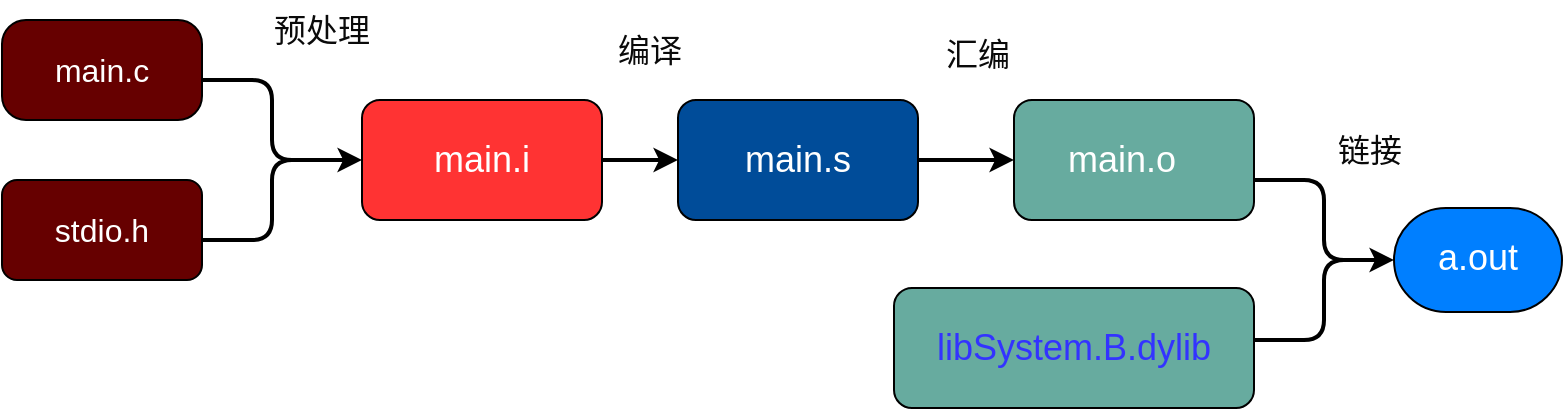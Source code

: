 <mxfile version="21.3.5" type="github">
  <diagram name="Page-1" id="c7558073-3199-34d8-9f00-42111426c3f3">
    <mxGraphModel dx="1050" dy="575" grid="0" gridSize="12" guides="1" tooltips="1" connect="1" arrows="1" fold="1" page="0" pageScale="1" pageWidth="826" pageHeight="1169" background="none" math="0" shadow="0">
      <root>
        <mxCell id="0" />
        <mxCell id="1" parent="0" />
        <mxCell id="cp0_-7KOc1A2dcjXhhcK-96" value="" style="rounded=1;whiteSpace=wrap;html=1;fillColor=#660000;arcSize=24;" vertex="1" parent="1">
          <mxGeometry x="70" y="250" width="100" height="50" as="geometry" />
        </mxCell>
        <mxCell id="cp0_-7KOc1A2dcjXhhcK-98" value="" style="rounded=1;whiteSpace=wrap;html=1;fillColor=#660000;" vertex="1" parent="1">
          <mxGeometry x="70" y="330" width="100" height="50" as="geometry" />
        </mxCell>
        <mxCell id="cp0_-7KOc1A2dcjXhhcK-99" value="&lt;font style=&quot;font-size: 16px;&quot; color=&quot;#ffffff&quot;&gt;stdio.h&lt;/font&gt;" style="text;html=1;strokeColor=none;fillColor=none;align=center;verticalAlign=middle;whiteSpace=wrap;rounded=0;" vertex="1" parent="1">
          <mxGeometry x="90" y="340" width="60" height="30" as="geometry" />
        </mxCell>
        <mxCell id="cp0_-7KOc1A2dcjXhhcK-101" value="" style="shape=curlyBracket;whiteSpace=wrap;html=1;rounded=1;flipH=1;labelPosition=right;verticalLabelPosition=middle;align=left;verticalAlign=middle;size=0.5;strokeWidth=2;" vertex="1" parent="1">
          <mxGeometry x="170" y="280" width="70" height="80" as="geometry" />
        </mxCell>
        <mxCell id="cp0_-7KOc1A2dcjXhhcK-107" value="" style="endArrow=classic;html=1;rounded=0;strokeWidth=2;" edge="1" parent="1">
          <mxGeometry width="50" height="50" relative="1" as="geometry">
            <mxPoint x="240" y="320" as="sourcePoint" />
            <mxPoint x="250" y="320" as="targetPoint" />
            <Array as="points">
              <mxPoint x="230" y="320" />
              <mxPoint x="240" y="320" />
            </Array>
          </mxGeometry>
        </mxCell>
        <mxCell id="cp0_-7KOc1A2dcjXhhcK-110" value="&lt;font style=&quot;font-size: 16px;&quot; color=&quot;#ffffff&quot;&gt;main.c&lt;/font&gt;" style="text;html=1;strokeColor=none;fillColor=none;align=center;verticalAlign=middle;whiteSpace=wrap;rounded=0;" vertex="1" parent="1">
          <mxGeometry x="90" y="260" width="60" height="30" as="geometry" />
        </mxCell>
        <mxCell id="cp0_-7KOc1A2dcjXhhcK-112" value="&lt;font color=&quot;#0a0a0a&quot; style=&quot;font-size: 16px;&quot;&gt;预处理&lt;/font&gt;" style="text;html=1;strokeColor=none;fillColor=none;align=center;verticalAlign=middle;whiteSpace=wrap;rounded=0;" vertex="1" parent="1">
          <mxGeometry x="200" y="240" width="60" height="30" as="geometry" />
        </mxCell>
        <mxCell id="cp0_-7KOc1A2dcjXhhcK-120" style="edgeStyle=orthogonalEdgeStyle;rounded=0;orthogonalLoop=1;jettySize=auto;html=1;entryX=0;entryY=0.5;entryDx=0;entryDy=0;strokeWidth=2;" edge="1" parent="1" source="cp0_-7KOc1A2dcjXhhcK-113" target="cp0_-7KOc1A2dcjXhhcK-117">
          <mxGeometry relative="1" as="geometry" />
        </mxCell>
        <mxCell id="cp0_-7KOc1A2dcjXhhcK-113" value="" style="rounded=1;whiteSpace=wrap;html=1;fillColor=#FF3333;" vertex="1" parent="1">
          <mxGeometry x="250" y="290" width="120" height="60" as="geometry" />
        </mxCell>
        <mxCell id="cp0_-7KOc1A2dcjXhhcK-115" value="&lt;font color=&quot;#ffffff&quot; style=&quot;font-size: 18px;&quot;&gt;main.i&lt;/font&gt;" style="text;html=1;strokeColor=none;fillColor=none;align=center;verticalAlign=middle;whiteSpace=wrap;rounded=0;" vertex="1" parent="1">
          <mxGeometry x="280" y="305" width="60" height="30" as="geometry" />
        </mxCell>
        <mxCell id="cp0_-7KOc1A2dcjXhhcK-124" style="edgeStyle=orthogonalEdgeStyle;rounded=0;orthogonalLoop=1;jettySize=auto;html=1;exitX=1;exitY=0.5;exitDx=0;exitDy=0;entryX=0;entryY=0.5;entryDx=0;entryDy=0;strokeWidth=2;" edge="1" parent="1" source="cp0_-7KOc1A2dcjXhhcK-117" target="cp0_-7KOc1A2dcjXhhcK-123">
          <mxGeometry relative="1" as="geometry" />
        </mxCell>
        <mxCell id="cp0_-7KOc1A2dcjXhhcK-117" value="" style="rounded=1;whiteSpace=wrap;html=1;fillColor=#004C99;" vertex="1" parent="1">
          <mxGeometry x="408" y="290" width="120" height="60" as="geometry" />
        </mxCell>
        <mxCell id="cp0_-7KOc1A2dcjXhhcK-121" value="&lt;font style=&quot;font-size: 18px;&quot; color=&quot;#ffffff&quot;&gt;main.s&lt;/font&gt;" style="text;html=1;strokeColor=none;fillColor=none;align=center;verticalAlign=middle;whiteSpace=wrap;rounded=0;" vertex="1" parent="1">
          <mxGeometry x="438" y="305" width="60" height="30" as="geometry" />
        </mxCell>
        <mxCell id="cp0_-7KOc1A2dcjXhhcK-122" value="&lt;font color=&quot;#0a0a0a&quot; style=&quot;font-size: 16px;&quot;&gt;编译&lt;/font&gt;" style="text;html=1;strokeColor=none;fillColor=none;align=center;verticalAlign=middle;whiteSpace=wrap;rounded=0;" vertex="1" parent="1">
          <mxGeometry x="364" y="250" width="60" height="30" as="geometry" />
        </mxCell>
        <mxCell id="cp0_-7KOc1A2dcjXhhcK-123" value="" style="rounded=1;whiteSpace=wrap;html=1;fillColor=#67AB9F;" vertex="1" parent="1">
          <mxGeometry x="576" y="290" width="120" height="60" as="geometry" />
        </mxCell>
        <mxCell id="cp0_-7KOc1A2dcjXhhcK-125" value="&lt;font style=&quot;font-size: 18px;&quot; color=&quot;#ffffff&quot;&gt;main.o&lt;/font&gt;" style="text;html=1;strokeColor=none;fillColor=none;align=center;verticalAlign=middle;whiteSpace=wrap;rounded=0;" vertex="1" parent="1">
          <mxGeometry x="600" y="305" width="60" height="30" as="geometry" />
        </mxCell>
        <mxCell id="cp0_-7KOc1A2dcjXhhcK-126" value="&lt;font color=&quot;#0a0a0a&quot; style=&quot;font-size: 16px;&quot;&gt;汇编&lt;/font&gt;" style="text;html=1;strokeColor=none;fillColor=none;align=center;verticalAlign=middle;whiteSpace=wrap;rounded=0;" vertex="1" parent="1">
          <mxGeometry x="528" y="252" width="60" height="30" as="geometry" />
        </mxCell>
        <mxCell id="cp0_-7KOc1A2dcjXhhcK-132" value="" style="group" vertex="1" connectable="0" parent="1">
          <mxGeometry x="546" y="384" width="180" height="60" as="geometry" />
        </mxCell>
        <mxCell id="cp0_-7KOc1A2dcjXhhcK-129" value="" style="rounded=1;whiteSpace=wrap;html=1;fillColor=#67AB9F;" vertex="1" parent="cp0_-7KOc1A2dcjXhhcK-132">
          <mxGeometry x="-30" width="180" height="60" as="geometry" />
        </mxCell>
        <mxCell id="cp0_-7KOc1A2dcjXhhcK-130" value="&lt;font color=&quot;#3333ff&quot; style=&quot;font-size: 18px;&quot;&gt;libSystem.B.dylib&lt;/font&gt;" style="text;html=1;strokeColor=none;fillColor=none;align=center;verticalAlign=middle;whiteSpace=wrap;rounded=0;movable=1;resizable=1;rotatable=1;deletable=1;editable=1;locked=0;connectable=1;" vertex="1" parent="cp0_-7KOc1A2dcjXhhcK-132">
          <mxGeometry x="30" y="15" width="60" height="30" as="geometry" />
        </mxCell>
        <mxCell id="cp0_-7KOc1A2dcjXhhcK-137" style="edgeStyle=orthogonalEdgeStyle;rounded=0;orthogonalLoop=1;jettySize=auto;html=1;exitX=0.1;exitY=0.5;exitDx=0;exitDy=0;exitPerimeter=0;entryX=0;entryY=0.5;entryDx=0;entryDy=0;strokeWidth=2;" edge="1" parent="1" source="cp0_-7KOc1A2dcjXhhcK-134" target="cp0_-7KOc1A2dcjXhhcK-135">
          <mxGeometry relative="1" as="geometry" />
        </mxCell>
        <mxCell id="cp0_-7KOc1A2dcjXhhcK-134" value="" style="shape=curlyBracket;whiteSpace=wrap;html=1;rounded=1;flipH=1;labelPosition=right;verticalLabelPosition=middle;align=left;verticalAlign=middle;size=0.5;strokeWidth=2;" vertex="1" parent="1">
          <mxGeometry x="696" y="330" width="70" height="80" as="geometry" />
        </mxCell>
        <mxCell id="cp0_-7KOc1A2dcjXhhcK-135" value="" style="rounded=1;whiteSpace=wrap;html=1;fillColor=#007FFF;arcSize=50;" vertex="1" parent="1">
          <mxGeometry x="766" y="344" width="84" height="52" as="geometry" />
        </mxCell>
        <mxCell id="cp0_-7KOc1A2dcjXhhcK-136" value="&lt;font style=&quot;font-size: 18px;&quot; color=&quot;#ffffff&quot;&gt;a.out&lt;/font&gt;" style="text;html=1;strokeColor=none;fillColor=none;align=center;verticalAlign=middle;whiteSpace=wrap;rounded=0;" vertex="1" parent="1">
          <mxGeometry x="778" y="354" width="60" height="30" as="geometry" />
        </mxCell>
        <mxCell id="cp0_-7KOc1A2dcjXhhcK-140" value="&lt;font color=&quot;#0a0a0a&quot; style=&quot;font-size: 16px;&quot;&gt;链接&lt;/font&gt;" style="text;html=1;strokeColor=none;fillColor=none;align=center;verticalAlign=middle;whiteSpace=wrap;rounded=0;" vertex="1" parent="1">
          <mxGeometry x="724" y="300" width="60" height="30" as="geometry" />
        </mxCell>
      </root>
    </mxGraphModel>
  </diagram>
</mxfile>
